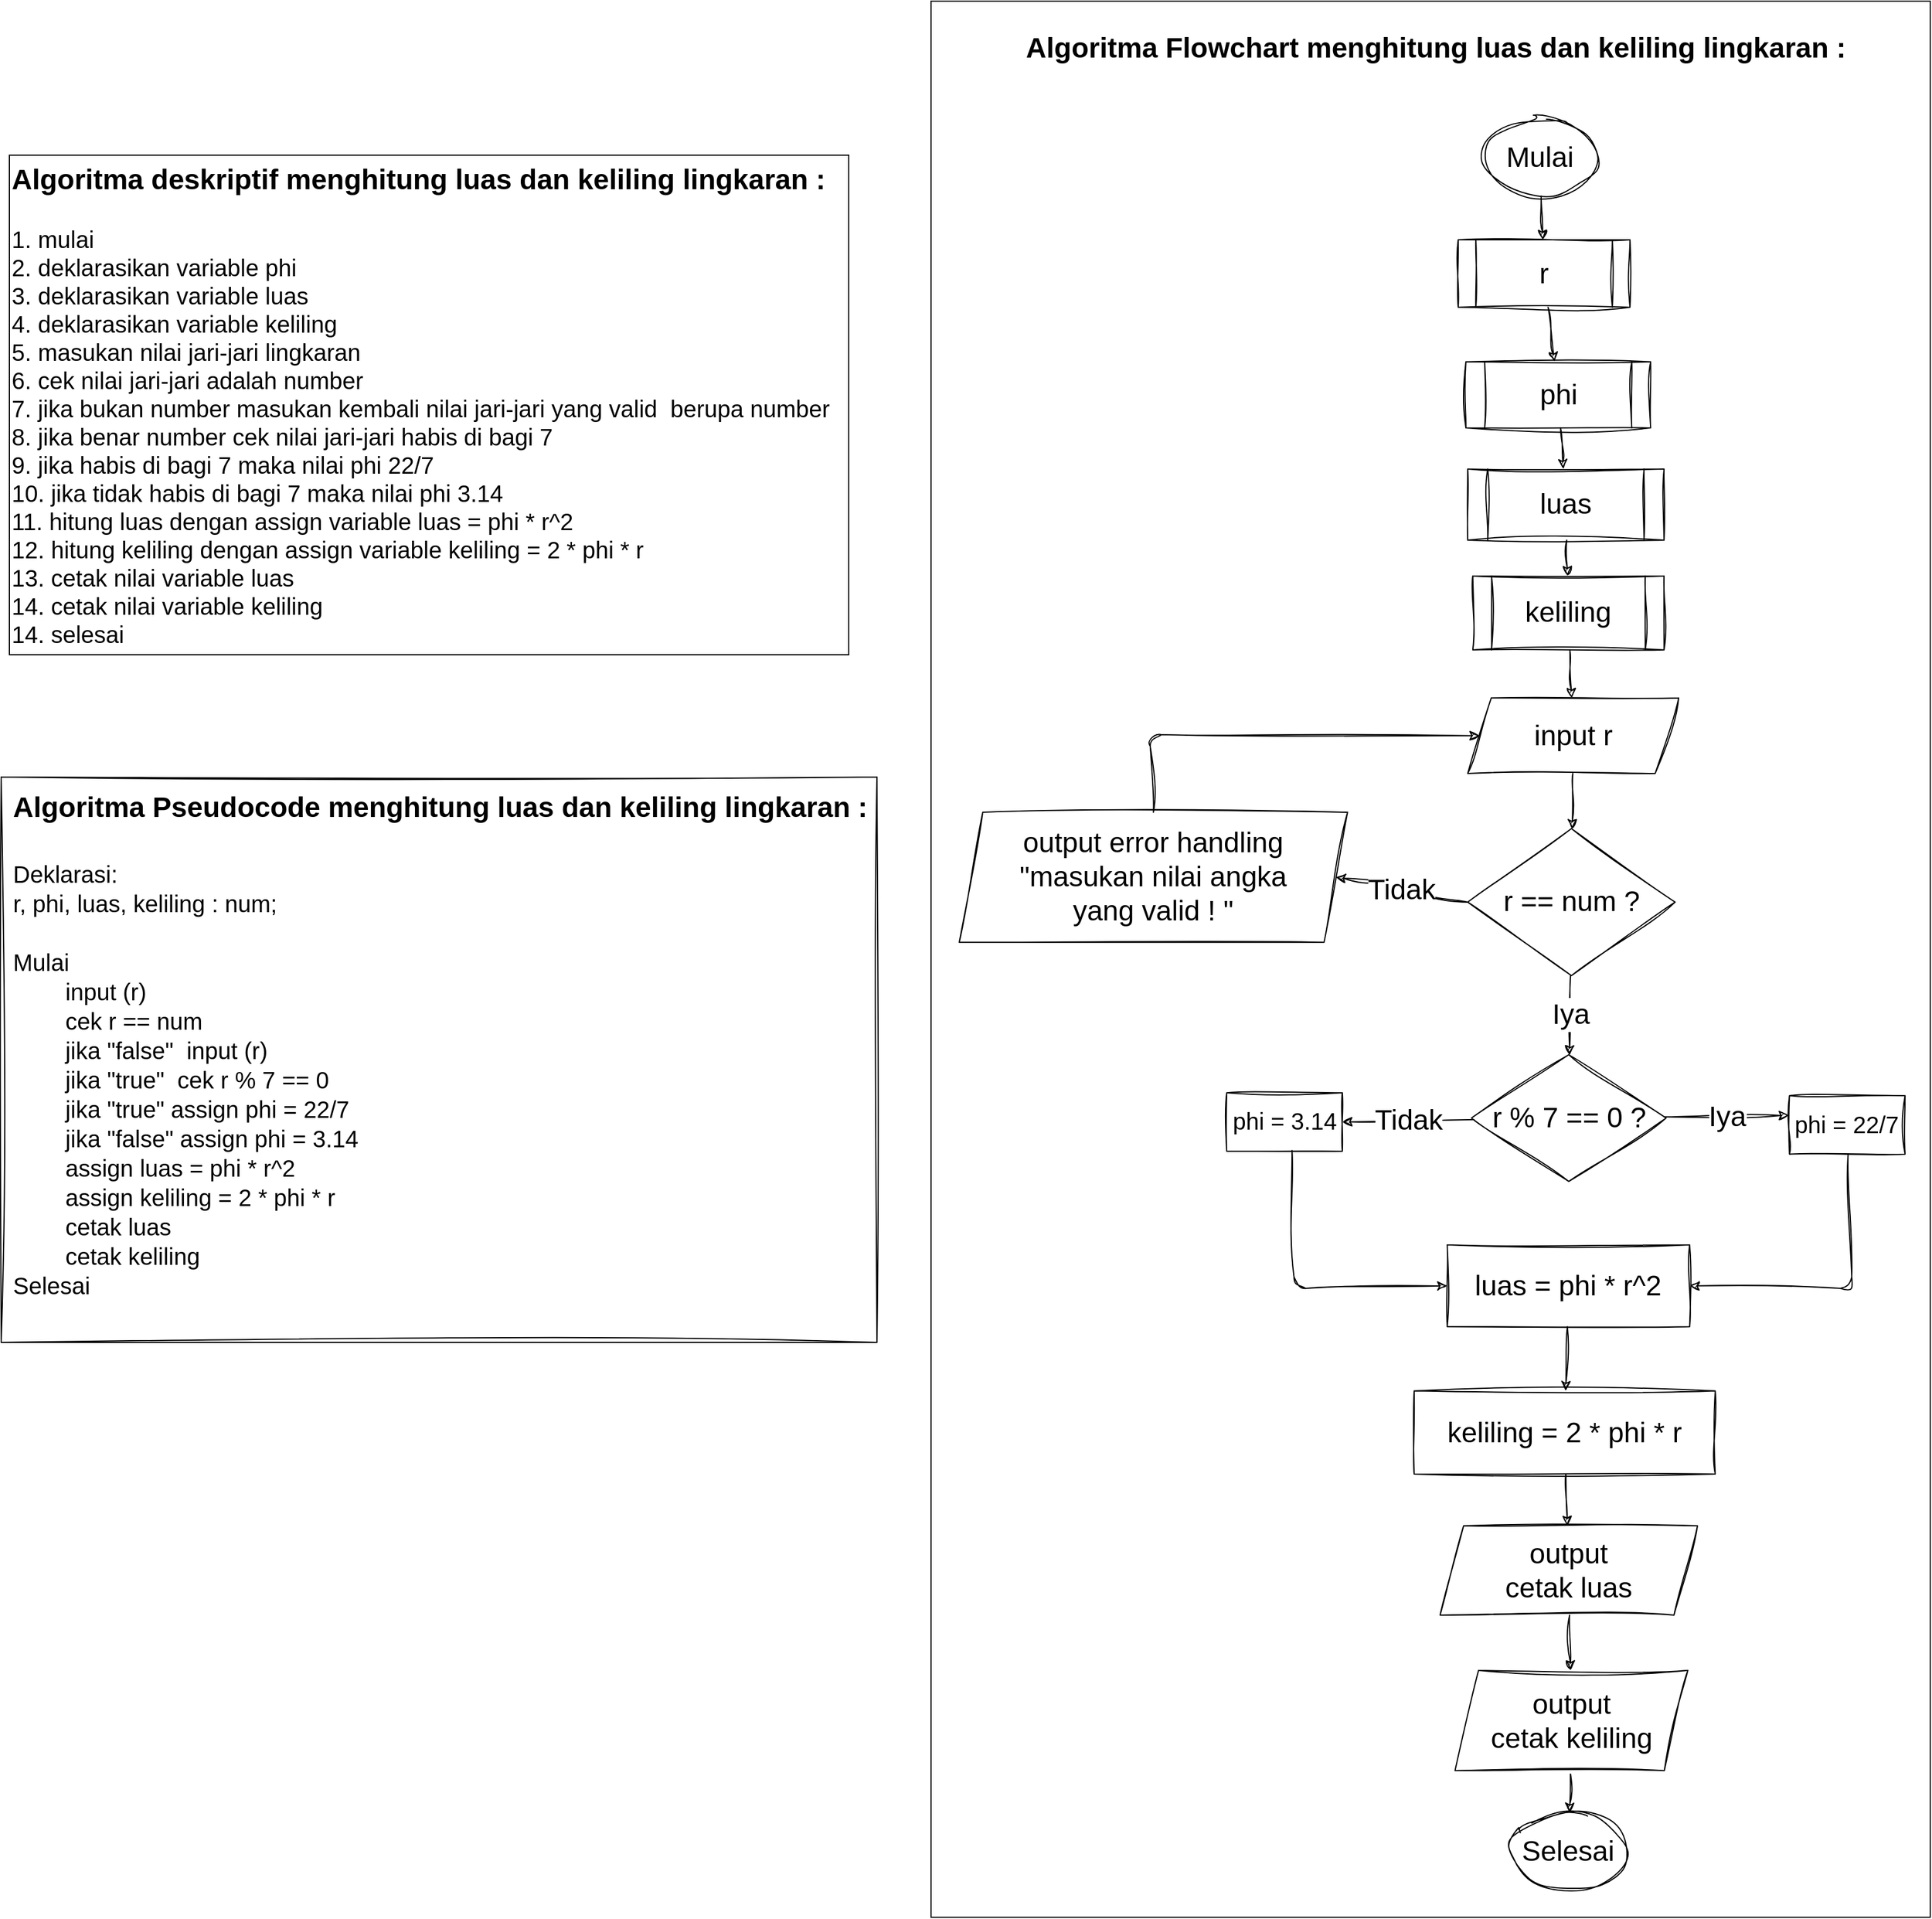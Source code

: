 <mxfile>
    <diagram id="fkDbz4UDBvTtahOPf0KS" name="page-1">
        <mxGraphModel dx="2516" dy="1104" grid="0" gridSize="10" guides="1" tooltips="1" connect="1" arrows="1" fold="1" page="1" pageScale="1" pageWidth="850" pageHeight="1100" math="0" shadow="0">
            <root>
                <mxCell id="0"/>
                <mxCell id="1" parent="0"/>
                <mxCell id="3" value="&lt;font style=&quot;font-size: 20px;&quot;&gt;&lt;font style=&quot;font-size: 20px;&quot;&gt;&lt;font style=&quot;font-size: 20px;&quot;&gt;&lt;font style=&quot;font-size: 24px;&quot;&gt;Algoritma deskriptif menghitung luas dan keliling lingkaran :&lt;/font&gt;&lt;br&gt;&lt;br style=&quot;&quot;&gt;&lt;span style=&quot;font-weight: normal;&quot;&gt;&lt;span style=&quot;&quot;&gt;1. mulai&lt;br&gt;&lt;/span&gt;2. deklarasikan variable phi&lt;br&gt;&lt;span style=&quot;border-color: var(--border-color);&quot;&gt;3. deklarasikan variable luas&lt;/span&gt;&lt;br style=&quot;border-color: var(--border-color);&quot;&gt;&lt;span style=&quot;border-color: var(--border-color);&quot;&gt;4. deklarasikan variable keliling&lt;/span&gt;&lt;br style=&quot;&quot;&gt;&lt;span style=&quot;&quot;&gt;5. masukan nilai jari-jari lingkaran&lt;br&gt;6. cek nilai jari-jari adalah number&lt;/span&gt;&lt;br&gt;&lt;span style=&quot;&quot;&gt;7. jika bukan number masukan kembali nilai jari-jari yang valid&amp;nbsp; berupa number&lt;/span&gt;&lt;br&gt;&lt;span style=&quot;&quot;&gt;8. jika benar number cek nilai jari-jari habis di bagi 7&lt;/span&gt;&lt;br&gt;&lt;span style=&quot;&quot;&gt;9. jika habis di bagi 7 maka nilai phi 22/7&lt;/span&gt;&lt;br&gt;&lt;span style=&quot;&quot;&gt;10. jika tidak habis di bagi 7 maka nilai phi 3.14&lt;/span&gt;&lt;/span&gt;&lt;/font&gt;&lt;/font&gt;&lt;span style=&quot;font-weight: normal;&quot;&gt;&lt;br&gt;&lt;span style=&quot;&quot;&gt;11. hitung luas dengan assign variable luas =&amp;nbsp;&lt;/span&gt;&lt;span style=&quot;&quot;&gt;phi * r^2&lt;br&gt;12. hitung keliling dengan assign variable keliling &lt;/span&gt;&lt;span style=&quot;&quot;&gt;= 2 * phi * r&lt;br&gt;13. cetak nilai variable luas&lt;br&gt;14. cetak nilai variable keliling&lt;/span&gt;&lt;br&gt;&lt;span style=&quot;&quot;&gt;14. selesai&lt;/span&gt;&lt;/span&gt;&lt;br&gt;&lt;/font&gt;" style="text;html=1;align=left;verticalAlign=middle;resizable=0;points=[];autosize=1;strokeColor=default;fillColor=none;fontSize=16;fontStyle=1" parent="1" vertex="1">
                    <mxGeometry x="-784" y="276" width="714" height="425" as="geometry"/>
                </mxCell>
                <mxCell id="2HTJQ31TlJX6B8NfkLum-3" value="&lt;div style=&quot;border-color: var(--border-color); text-align: start; font-size: 24px;&quot;&gt;&lt;span style=&quot;border-color: var(--border-color); font-family: Helvetica; background-color: initial;&quot;&gt;&lt;font style=&quot;border-color: var(--border-color);&quot;&gt;&lt;b style=&quot;border-color: var(--border-color);&quot;&gt;Algoritma Pseudocode menghitung luas dan keliling lingkaran :&lt;/b&gt;&lt;/font&gt;&lt;/span&gt;&lt;/div&gt;&lt;div style=&quot;border-color: var(--border-color); text-align: start; font-size: 24px;&quot;&gt;&lt;span style=&quot;border-color: var(--border-color); font-family: Helvetica; background-color: initial;&quot;&gt;&lt;font style=&quot;border-color: var(--border-color); font-size: 20px;&quot;&gt;&lt;br style=&quot;border-color: var(--border-color);&quot;&gt;&lt;/font&gt;&lt;/span&gt;&lt;/div&gt;&lt;div style=&quot;border-color: var(--border-color); text-align: start;&quot;&gt;&lt;span style=&quot;border-color: var(--border-color); font-family: Helvetica; background-color: initial;&quot;&gt;Deklarasi:&lt;/span&gt;&lt;/div&gt;&lt;div style=&quot;border-color: var(--border-color); text-align: start;&quot;&gt;&lt;span style=&quot;border-color: var(--border-color); font-family: Helvetica; background-color: initial;&quot;&gt;&lt;span style=&quot;border-color: var(--border-color);&quot;&gt;&#9;&lt;/span&gt;r, phi, luas, keliling : num;&lt;/span&gt;&lt;/div&gt;&lt;div style=&quot;border-color: var(--border-color); text-align: start;&quot;&gt;&lt;span style=&quot;border-color: var(--border-color); font-family: Helvetica; background-color: initial;&quot;&gt;&lt;br style=&quot;border-color: var(--border-color);&quot;&gt;&lt;/span&gt;&lt;/div&gt;&lt;div style=&quot;border-color: var(--border-color); text-align: start;&quot;&gt;&lt;span style=&quot;border-color: var(--border-color); font-family: Helvetica; background-color: initial;&quot;&gt;Mulai&lt;/span&gt;&lt;/div&gt;&lt;div style=&quot;border-color: var(--border-color); text-align: start;&quot;&gt;&lt;span style=&quot;border-color: var(--border-color); font-family: Helvetica; background-color: initial;&quot;&gt;&lt;span style=&quot;border-color: var(--border-color);&quot;&gt;&#9;&lt;/span&gt;&lt;span style=&quot;white-space: pre;&quot;&gt;&#9;&lt;/span&gt;input (r)&lt;br style=&quot;border-color: var(--border-color);&quot;&gt;&lt;/span&gt;&lt;/div&gt;&lt;div style=&quot;border-color: var(--border-color); text-align: start;&quot;&gt;&lt;span style=&quot;border-color: var(--border-color); font-family: Helvetica; background-color: initial;&quot;&gt;&lt;span style=&quot;border-color: var(--border-color);&quot;&gt;&#9;&lt;/span&gt;&lt;span style=&quot;white-space: pre;&quot;&gt;&#9;&lt;/span&gt;cek r == num&lt;br style=&quot;border-color: var(--border-color);&quot;&gt;&lt;/span&gt;&lt;/div&gt;&lt;div style=&quot;border-color: var(--border-color); text-align: start;&quot;&gt;&lt;span style=&quot;border-color: var(--border-color); font-family: Helvetica; background-color: initial;&quot;&gt;&lt;span style=&quot;border-color: var(--border-color);&quot;&gt;&#9;&lt;/span&gt;&lt;span style=&quot;white-space: pre;&quot;&gt;&#9;&lt;/span&gt;jika &quot;false&quot;&amp;nbsp; input (r)&lt;br style=&quot;border-color: var(--border-color);&quot;&gt;&lt;/span&gt;&lt;/div&gt;&lt;div style=&quot;border-color: var(--border-color); text-align: start;&quot;&gt;&lt;span style=&quot;border-color: var(--border-color); font-family: Helvetica; background-color: initial;&quot;&gt;&lt;span style=&quot;border-color: var(--border-color);&quot;&gt;&#9;&lt;/span&gt;&lt;span style=&quot;white-space: pre;&quot;&gt;&#9;&lt;/span&gt;jika &quot;true&quot;&amp;nbsp; cek r % 7 == 0&lt;br style=&quot;border-color: var(--border-color);&quot;&gt;&lt;/span&gt;&lt;/div&gt;&lt;div style=&quot;border-color: var(--border-color); text-align: start;&quot;&gt;&lt;span style=&quot;border-color: var(--border-color); font-family: Helvetica; background-color: initial;&quot;&gt;&lt;span style=&quot;border-color: var(--border-color);&quot;&gt;&#9;&lt;/span&gt;&lt;span style=&quot;white-space: pre;&quot;&gt;&#9;&lt;/span&gt;jika &quot;true&quot; assign phi = 22/7&lt;br style=&quot;border-color: var(--border-color);&quot;&gt;&lt;/span&gt;&lt;/div&gt;&lt;div style=&quot;border-color: var(--border-color); text-align: start;&quot;&gt;&lt;span style=&quot;border-color: var(--border-color); font-family: Helvetica; background-color: initial;&quot;&gt;&lt;span style=&quot;border-color: var(--border-color);&quot;&gt;&#9;&lt;/span&gt;&lt;span style=&quot;white-space: pre;&quot;&gt;&#9;&lt;/span&gt;jika &quot;false&quot; assign phi = 3.14&lt;br style=&quot;border-color: var(--border-color);&quot;&gt;&lt;/span&gt;&lt;/div&gt;&lt;div style=&quot;border-color: var(--border-color); text-align: start;&quot;&gt;&lt;span style=&quot;border-color: var(--border-color); font-family: Helvetica; background-color: initial;&quot;&gt;&lt;span style=&quot;border-color: var(--border-color);&quot;&gt;&#9;&lt;/span&gt;&lt;span style=&quot;white-space: pre;&quot;&gt;&#9;&lt;/span&gt;assign luas = phi * r^2&lt;br style=&quot;border-color: var(--border-color);&quot;&gt;&lt;/span&gt;&lt;/div&gt;&lt;div style=&quot;border-color: var(--border-color); text-align: start;&quot;&gt;&lt;span style=&quot;border-color: var(--border-color); font-family: Helvetica; background-color: initial;&quot;&gt;&lt;span style=&quot;border-color: var(--border-color);&quot;&gt;&#9;&lt;/span&gt;&lt;span style=&quot;white-space: pre;&quot;&gt;&#9;&lt;/span&gt;assign keliling = 2 * phi * r&lt;br style=&quot;border-color: var(--border-color);&quot;&gt;&lt;/span&gt;&lt;/div&gt;&lt;div style=&quot;border-color: var(--border-color); text-align: start;&quot;&gt;&lt;span style=&quot;border-color: var(--border-color); font-family: Helvetica; background-color: initial;&quot;&gt;&lt;span style=&quot;border-color: var(--border-color);&quot;&gt;&#9;&lt;/span&gt;&lt;span style=&quot;white-space: pre;&quot;&gt;&#9;&lt;/span&gt;cetak luas&lt;br style=&quot;border-color: var(--border-color);&quot;&gt;&lt;/span&gt;&lt;/div&gt;&lt;div style=&quot;border-color: var(--border-color); text-align: start;&quot;&gt;&lt;span style=&quot;border-color: var(--border-color); font-family: Helvetica; background-color: initial;&quot;&gt;&lt;span style=&quot;border-color: var(--border-color);&quot;&gt;&#9;&lt;/span&gt;&lt;span style=&quot;white-space: pre;&quot;&gt;&#9;&lt;/span&gt;cetak keliling&lt;br style=&quot;border-color: var(--border-color);&quot;&gt;&lt;/span&gt;&lt;/div&gt;&lt;div style=&quot;border-color: var(--border-color); text-align: start;&quot;&gt;&lt;span style=&quot;border-color: var(--border-color); font-family: Helvetica; background-color: initial;&quot;&gt;Selesai&lt;/span&gt;&lt;/div&gt;&lt;div&gt;&lt;span style=&quot;border-color: var(--border-color); font-family: Helvetica; background-color: initial;&quot;&gt;&lt;br&gt;&lt;/span&gt;&lt;/div&gt;" style="text;html=1;align=center;verticalAlign=middle;resizable=0;points=[];autosize=1;strokeColor=default;fillColor=none;fontSize=20;fontFamily=Architects Daughter;sketch=1;hachureGap=4;jiggle=2;curveFitting=1;fontSource=https%3A%2F%2Ffonts.googleapis.com%2Fcss%3Ffamily%3DArchitects%2BDaughter;" parent="1" vertex="1">
                    <mxGeometry x="-791" y="805" width="745" height="481" as="geometry"/>
                </mxCell>
                <mxCell id="7" value="" style="group;strokeColor=default;" vertex="1" connectable="0" parent="1">
                    <mxGeometry y="145" width="850" height="1630" as="geometry"/>
                </mxCell>
                <mxCell id="2" value="&lt;div style=&quot;text-align: left;&quot;&gt;&lt;font face=&quot;Söhne, ui-sans-serif, system-ui, -apple-system, Segoe UI, Roboto, Ubuntu, Cantarell, Noto Sans, sans-serif, Helvetica Neue, Arial, Apple Color Emoji, Segoe UI Emoji, Segoe UI Symbol, Noto Color Emoji&quot; color=&quot;#d1d5db&quot;&gt;&lt;span style=&quot;font-size: 16px;&quot;&gt;&lt;br&gt;&lt;/span&gt;&lt;/font&gt;&lt;/div&gt;" style="text;html=1;align=center;verticalAlign=middle;resizable=0;points=[];autosize=1;" parent="7" vertex="1">
                    <mxGeometry x="165.574" y="20.727" width="20" height="30" as="geometry"/>
                </mxCell>
                <mxCell id="fiGlXiQjLdD5dvVvYB1j-3" value="&lt;span style=&quot;color: rgba(0, 0, 0, 0); font-family: monospace; font-size: 0px; text-align: start;&quot;&gt;%3CmxGraphModel%3E%3Croot%3E%3CmxCell%20id%3D%220%22%2F%3E%3CmxCell%20id%3D%221%22%20parent%3D%220%22%2F%3E%3CmxCell%20id%3D%222%22%20value%3D%22%26lt%3Bb%26gt%3B%26lt%3Bfont%20style%3D%26quot%3Bfont-size%3A%2024px%3B%26quot%3B%26gt%3BAlgoritma%20Flowchart%20menghitung%20luas%20dan%20keliling%20lingkaran%20%3A%26lt%3B%2Ffont%26gt%3B%26lt%3B%2Fb%26gt%3B%22%20style%3D%22text%3Bhtml%3D1%3Balign%3Dcenter%3BverticalAlign%3Dmiddle%3Bresizable%3D0%3Bpoints%3D%5B%5D%3Bautosize%3D1%3BstrokeColor%3Dnone%3BfillColor%3Dnone%3BfontSize%3D20%3BfontFamily%3DHelvetica%3Bsketch%3D1%3BhachureGap%3D4%3Bjiggle%3D2%3BcurveFitting%3D1%3BfontSource%3Dhttps%253A%252F%252Ffonts.googleapis.com%252Fcss%253Ffamily%253DArchitects%252BDaughter%3B%22%20vertex%3D%221%22%20parent%3D%221%22%3E%3CmxGeometry%20x%3D%2270%22%20y%3D%2225%22%20width%3D%22715%22%20height%3D%2241%22%20as%3D%22geometry%22%2F%3E%3C%2FmxCell%3E%3CmxCell%20id%3D%223%22%20value%3D%22%22%20style%3D%22edgeStyle%3Dnone%3Bsketch%3D1%3BhachureGap%3D4%3Bjiggle%3D2%3BcurveFitting%3D1%3Bhtml%3D1%3BfontFamily%3DHelvetica%3BfontSize%3D24%3B%22%20edge%3D%221%22%20source%3D%224%22%20target%3D%226%22%20parent%3D%221%22%3E%3CmxGeometry%20relative%3D%221%22%20as%3D%22geometry%22%2F%3E%3C%2FmxCell%3E%3CmxCell%20id%3D%224%22%20value%3D%22Mulai%22%20style%3D%22ellipse%3BwhiteSpace%3Dwrap%3Bhtml%3D1%3Bsketch%3D1%3BhachureGap%3D4%3Bjiggle%3D2%3BcurveFitting%3D1%3BfontFamily%3DHelvetica%3BfontSize%3D24%3B%22%20vertex%3D%221%22%20parent%3D%221%22%3E%3CmxGeometry%20x%3D%22320%22%20y%3D%22145%22%20width%3D%22120%22%20height%3D%2280%22%20as%3D%22geometry%22%2F%3E%3C%2FmxCell%3E%3CmxCell%20id%3D%225%22%20value%3D%22%22%20style%3D%22edgeStyle%3Dnone%3Bsketch%3D1%3BhachureGap%3D4%3Bjiggle%3D2%3BcurveFitting%3D1%3Bhtml%3D1%3BfontFamily%3DHelvetica%3BfontSize%3D24%3B%22%20edge%3D%221%22%20source%3D%226%22%20target%3D%228%22%20parent%3D%221%22%3E%3CmxGeometry%20relative%3D%221%22%20as%3D%22geometry%22%2F%3E%3C%2FmxCell%3E%3CmxCell%20id%3D%226%22%20value%3D%22r%22%20style%3D%22shape%3Dprocess%3BwhiteSpace%3Dwrap%3Bhtml%3D1%3BbackgroundOutline%3D1%3Bsketch%3D1%3BhachureGap%3D4%3Bjiggle%3D2%3BcurveFitting%3D1%3BfontFamily%3DHelvetica%3BfontSize%3D24%3B%22%20vertex%3D%221%22%20parent%3D%221%22%3E%3CmxGeometry%20x%3D%22320%22%20y%3D%22273%22%20width%3D%22120%22%20height%3D%2260%22%20as%3D%22geometry%22%2F%3E%3C%2FmxCell%3E%3CmxCell%20id%3D%227%22%20value%3D%22%22%20style%3D%22edgeStyle%3Dnone%3Bsketch%3D1%3BhachureGap%3D4%3Bjiggle%3D2%3BcurveFitting%3D1%3Bhtml%3D1%3BfontFamily%3DHelvetica%3BfontSize%3D24%3B%22%20edge%3D%221%22%20source%3D%228%22%20target%3D%2210%22%20parent%3D%221%22%3E%3CmxGeometry%20relative%3D%221%22%20as%3D%22geometry%22%2F%3E%3C%2FmxCell%3E%3CmxCell%20id%3D%228%22%20value%3D%22phi%22%20style%3D%22shape%3Dprocess%3BwhiteSpace%3Dwrap%3Bhtml%3D1%3BbackgroundOutline%3D1%3Bsketch%3D1%3BhachureGap%3D4%3Bjiggle%3D2%3BcurveFitting%3D1%3BfontFamily%3DHelvetica%3BfontSize%3D24%3B%22%20vertex%3D%221%22%20parent%3D%221%22%3E%3CmxGeometry%20x%3D%22320%22%20y%3D%22395%22%20width%3D%22120%22%20height%3D%2260%22%20as%3D%22geometry%22%2F%3E%3C%2FmxCell%3E%3CmxCell%20id%3D%229%22%20value%3D%22%22%20style%3D%22edgeStyle%3Dnone%3Bsketch%3D1%3BhachureGap%3D4%3Bjiggle%3D2%3BcurveFitting%3D1%3Bhtml%3D1%3BfontFamily%3DHelvetica%3BfontSize%3D24%3B%22%20edge%3D%221%22%20source%3D%2210%22%20target%3D%2212%22%20parent%3D%221%22%3E%3CmxGeometry%20relative%3D%221%22%20as%3D%22geometry%22%2F%3E%3C%2FmxCell%3E%3CmxCell%20id%3D%2210%22%20value%3D%22luas%22%20style%3D%22shape%3Dprocess%3BwhiteSpace%3Dwrap%3Bhtml%3D1%3BbackgroundOutline%3D1%3Bsketch%3D1%3BhachureGap%3D4%3Bjiggle%3D2%3BcurveFitting%3D1%3BfontFamily%3DHelvetica%3BfontSize%3D24%3B%22%20vertex%3D%221%22%20parent%3D%221%22%3E%3CmxGeometry%20x%3D%22323%22%20y%3D%22508%22%20width%3D%22120%22%20height%3D%2260%22%20as%3D%22geometry%22%2F%3E%3C%2FmxCell%3E%3CmxCell%20id%3D%2211%22%20value%3D%22%22%20style%3D%22edgeStyle%3Dnone%3Bsketch%3D1%3BhachureGap%3D4%3Bjiggle%3D2%3BcurveFitting%3D1%3Bhtml%3D1%3BfontFamily%3DHelvetica%3BfontSize%3D24%3B%22%20edge%3D%221%22%20source%3D%2212%22%20target%3D%2214%22%20parent%3D%221%22%3E%3CmxGeometry%20relative%3D%221%22%20as%3D%22geometry%22%2F%3E%3C%2FmxCell%3E%3CmxCell%20id%3D%2212%22%20value%3D%22keliling%22%20style%3D%22shape%3Dprocess%3BwhiteSpace%3Dwrap%3Bhtml%3D1%3BbackgroundOutline%3D1%3Bsketch%3D1%3BhachureGap%3D4%3Bjiggle%3D2%3BcurveFitting%3D1%3BfontFamily%3DHelvetica%3BfontSize%3D24%3B%22%20vertex%3D%221%22%20parent%3D%221%22%3E%3CmxGeometry%20x%3D%22323%22%20y%3D%22621%22%20width%3D%22120%22%20height%3D%2260%22%20as%3D%22geometry%22%2F%3E%3C%2FmxCell%3E%3CmxCell%20id%3D%2213%22%20value%3D%22%22%20style%3D%22edgeStyle%3Dnone%3Bsketch%3D1%3BhachureGap%3D4%3Bjiggle%3D2%3BcurveFitting%3D1%3Bhtml%3D1%3BfontFamily%3DHelvetica%3BfontSize%3D24%3B%22%20edge%3D%221%22%20source%3D%2214%22%20target%3D%2217%22%20parent%3D%221%22%3E%3CmxGeometry%20relative%3D%221%22%20as%3D%22geometry%22%2F%3E%3C%2FmxCell%3E%3CmxCell%20id%3D%2214%22%20value%3D%22input%20r%22%20style%3D%22shape%3Dparallelogram%3Bperimeter%3DparallelogramPerimeter%3BwhiteSpace%3Dwrap%3Bhtml%3D1%3BfixedSize%3D1%3Bsketch%3D1%3BhachureGap%3D4%3Bjiggle%3D2%3BcurveFitting%3D1%3BfontFamily%3DHelvetica%3BfontSize%3D24%3B%22%20vertex%3D%221%22%20parent%3D%221%22%3E%3CmxGeometry%20x%3D%22305%22%20y%3D%22740%22%20width%3D%22156%22%20height%3D%2275%22%20as%3D%22geometry%22%2F%3E%3C%2FmxCell%3E%3CmxCell%20id%3D%2215%22%20value%3D%22Tidak%22%20style%3D%22edgeStyle%3Dnone%3Bsketch%3D1%3BhachureGap%3D4%3Bjiggle%3D2%3BcurveFitting%3D1%3Bhtml%3D1%3BexitX%3D0%3BexitY%3D0.5%3BexitDx%3D0%3BexitDy%3D0%3BentryX%3D1%3BentryY%3D0.5%3BentryDx%3D0%3BentryDy%3D0%3BfontFamily%3DHelvetica%3BfontSize%3D24%3B%22%20edge%3D%221%22%20source%3D%2217%22%20target%3D%2236%22%20parent%3D%221%22%3E%3CmxGeometry%20relative%3D%221%22%20as%3D%22geometry%22%3E%3CArray%20as%3D%22points%22%3E%3CmxPoint%20x%3D%22241%22%20y%3D%22939%22%2F%3E%3CmxPoint%20x%3D%22228%22%20y%3D%22931%22%2F%3E%3C%2FArray%3E%3C%2FmxGeometry%3E%3C%2FmxCell%3E%3CmxCell%20id%3D%2216%22%20value%3D%22Iya%22%20style%3D%22edgeStyle%3Dnone%3Bsketch%3D1%3BhachureGap%3D4%3Bjiggle%3D2%3BcurveFitting%3D1%3Bhtml%3D1%3BfontFamily%3DHelvetica%3BfontSize%3D24%3B%22%20edge%3D%221%22%20source%3D%2217%22%20target%3D%2220%22%20parent%3D%221%22%3E%3CmxGeometry%20relative%3D%221%22%20as%3D%22geometry%22%2F%3E%3C%2FmxCell%3E%3CmxCell%20id%3D%2217%22%20value%3D%22r%20%3D%3D%20num%20%3F%22%20style%3D%22rhombus%3BwhiteSpace%3Dwrap%3Bhtml%3D1%3Bsketch%3D1%3BhachureGap%3D4%3Bjiggle%3D2%3BcurveFitting%3D1%3BfontFamily%3DHelvetica%3BfontSize%3D24%3B%22%20vertex%3D%221%22%20parent%3D%221%22%3E%3CmxGeometry%20x%3D%22305%22%20y%3D%22874%22%20width%3D%22158.5%22%20height%3D%22130%22%20as%3D%22geometry%22%2F%3E%3C%2FmxCell%3E%3CmxCell%20id%3D%2218%22%20value%3D%22Iya%22%20style%3D%22edgeStyle%3Dnone%3Bsketch%3D1%3BhachureGap%3D4%3Bjiggle%3D2%3BcurveFitting%3D1%3Bhtml%3D1%3BfontFamily%3DHelvetica%3BfontSize%3D24%3B%22%20edge%3D%221%22%20source%3D%2220%22%20target%3D%2224%22%20parent%3D%221%22%3E%3CmxGeometry%20relative%3D%221%22%20as%3D%22geometry%22%2F%3E%3C%2FmxCell%3E%3CmxCell%20id%3D%2219%22%20value%3D%22Tidak%22%20style%3D%22edgeStyle%3Dnone%3Bsketch%3D1%3BhachureGap%3D4%3Bjiggle%3D2%3BcurveFitting%3D1%3Bhtml%3D1%3BfontFamily%3DHelvetica%3BfontSize%3D24%3B%22%20edge%3D%221%22%20source%3D%2220%22%20target%3D%2222%22%20parent%3D%221%22%3E%3CmxGeometry%20relative%3D%221%22%20as%3D%22geometry%22%2F%3E%3C%2FmxCell%3E%3CmxCell%20id%3D%2220%22%20value%3D%22r%20%25%207%20%3D%3D%200%20%3F%22%20style%3D%22rhombus%3BwhiteSpace%3Dwrap%3Bhtml%3D1%3Bsketch%3D1%3BhachureGap%3D4%3Bjiggle%3D2%3BcurveFitting%3D1%3BfontFamily%3DHelvetica%3BfontSize%3D24%3B%22%20vertex%3D%221%22%20parent%3D%221%22%3E%3CmxGeometry%20x%3D%22282%22%20y%3D%221106%22%20width%3D%22202%22%20height%3D%22130%22%20as%3D%22geometry%22%2F%3E%3C%2FmxCell%3E%3CmxCell%20id%3D%2221%22%20style%3D%22edgeStyle%3Dnone%3Bsketch%3D1%3BhachureGap%3D4%3Bjiggle%3D2%3BcurveFitting%3D1%3Bhtml%3D1%3BexitX%3D0.5%3BexitY%3D1%3BexitDx%3D0%3BexitDy%3D0%3BentryX%3D0%3BentryY%3D0.5%3BentryDx%3D0%3BentryDy%3D0%3BfontFamily%3DHelvetica%3BfontSize%3D24%3B%22%20edge%3D%221%22%20source%3D%2222%22%20target%3D%2226%22%20parent%3D%221%22%3E%3CmxGeometry%20relative%3D%221%22%20as%3D%22geometry%22%3E%3CArray%20as%3D%22points%22%3E%3CmxPoint%20x%3D%2298%22%20y%3D%221346%22%2F%3E%3C%2FArray%3E%3C%2FmxGeometry%3E%3C%2FmxCell%3E%3CmxCell%20id%3D%2222%22%20value%3D%22output%26lt%3Bbr%26gt%3Bphi%20%3D%203.14%22%20style%3D%22shape%3Dparallelogram%3Bperimeter%3DparallelogramPerimeter%3BwhiteSpace%3Dwrap%3Bhtml%3D1%3BfixedSize%3D1%3Bsketch%3D1%3BhachureGap%3D4%3Bjiggle%3D2%3BcurveFitting%3D1%3BfontFamily%3DHelvetica%3BfontSize%3D24%3B%22%20vertex%3D%221%22%20parent%3D%221%22%3E%3CmxGeometry%20x%3D%2211%22%20y%3D%221121.5%22%20width%3D%22174%22%20height%3D%2299%22%20as%3D%22geometry%22%2F%3E%3C%2FmxCell%3E%3CmxCell%20id%3D%2223%22%20style%3D%22edgeStyle%3Dnone%3Bsketch%3D1%3BhachureGap%3D4%3Bjiggle%3D2%3BcurveFitting%3D1%3Bhtml%3D1%3BentryX%3D1%3BentryY%3D0.5%3BentryDx%3D0%3BentryDy%3D0%3BfontFamily%3DHelvetica%3BfontSize%3D24%3B%22%20edge%3D%221%22%20source%3D%2224%22%20target%3D%2226%22%20parent%3D%221%22%3E%3CmxGeometry%20relative%3D%221%22%20as%3D%22geometry%22%3E%3CArray%20as%3D%22points%22%3E%3CmxPoint%20x%3D%22677%22%20y%3D%221346%22%2F%3E%3C%2FArray%3E%3C%2FmxGeometry%3E%3C%2FmxCell%3E%3CmxCell%20id%3D%2224%22%20value%3D%22output%26lt%3Bbr%26gt%3Bphi%20%3D%2022%2F7%22%20style%3D%22shape%3Dparallelogram%3Bperimeter%3DparallelogramPerimeter%3BwhiteSpace%3Dwrap%3Bhtml%3D1%3BfixedSize%3D1%3Bsketch%3D1%3BhachureGap%3D4%3Bjiggle%3D2%3BcurveFitting%3D1%3BfontFamily%3DHelvetica%3BfontSize%3D24%3B%22%20vertex%3D%221%22%20parent%3D%221%22%3E%3CmxGeometry%20x%3D%22586%22%20y%3D%221119%22%20width%3D%22174%22%20height%3D%2299%22%20as%3D%22geometry%22%2F%3E%3C%2FmxCell%3E%3CmxCell%20id%3D%2225%22%20value%3D%22%22%20style%3D%22edgeStyle%3Dnone%3Bsketch%3D1%3BhachureGap%3D4%3Bjiggle%3D2%3BcurveFitting%3D1%3Bhtml%3D1%3BfontFamily%3DHelvetica%3BfontSize%3D24%3B%22%20edge%3D%221%22%20source%3D%2226%22%20target%3D%2228%22%20parent%3D%221%22%3E%3CmxGeometry%20relative%3D%221%22%20as%3D%22geometry%22%2F%3E%3C%2FmxCell%3E%3CmxCell%20id%3D%2226%22%20value%3D%22luas%20%3D%20phi%20*%20r%5E2%22%20style%3D%22rounded%3D0%3BwhiteSpace%3Dwrap%3Bhtml%3D1%3Bsketch%3D1%3BhachureGap%3D4%3Bjiggle%3D2%3BcurveFitting%3D1%3BfontFamily%3DHelvetica%3BfontSize%3D24%3B%22%20vertex%3D%221%22%20parent%3D%221%22%3E%3CmxGeometry%20x%3D%22279.75%22%20y%3D%221316%22%20width%3D%22209%22%20height%3D%2259%22%20as%3D%22geometry%22%2F%3E%3C%2FmxCell%3E%3CmxCell%20id%3D%2227%22%20value%3D%22%22%20style%3D%22edgeStyle%3Dnone%3Bsketch%3D1%3BhachureGap%3D4%3Bjiggle%3D2%3BcurveFitting%3D1%3Bhtml%3D1%3BfontFamily%3DHelvetica%3BfontSize%3D24%3B%22%20edge%3D%221%22%20source%3D%2228%22%20target%3D%2232%22%20parent%3D%221%22%3E%3CmxGeometry%20relative%3D%221%22%20as%3D%22geometry%22%2F%3E%3C%2FmxCell%3E%3CmxCell%20id%3D%2228%22%20value%3D%22keliling%20%3D%202%20*%20phi%20*%20r%22%20style%3D%22rounded%3D0%3BwhiteSpace%3Dwrap%3Bhtml%3D1%3Bsketch%3D1%3BhachureGap%3D4%3Bjiggle%3D2%3BcurveFitting%3D1%3BfontFamily%3DHelvetica%3BfontSize%3D24%3B%22%20vertex%3D%221%22%20parent%3D%221%22%3E%3CmxGeometry%20x%3D%22279.75%22%20y%3D%221451%22%20width%3D%22209%22%20height%3D%2259%22%20as%3D%22geometry%22%2F%3E%3C%2FmxCell%3E%3CmxCell%20id%3D%2229%22%20value%3D%22Selesai%22%20style%3D%22ellipse%3BwhiteSpace%3Dwrap%3Bhtml%3D1%3Bsketch%3D1%3BhachureGap%3D4%3Bjiggle%3D2%3BcurveFitting%3D1%3BfontFamily%3DHelvetica%3BfontSize%3D24%3B%22%20vertex%3D%221%22%20parent%3D%221%22%3E%3CmxGeometry%20x%3D%22323%22%20y%3D%221911%22%20width%3D%22120%22%20height%3D%2280%22%20as%3D%22geometry%22%2F%3E%3C%2FmxCell%3E%3CmxCell%20id%3D%2230%22%20value%3D%22%26lt%3Bb%26gt%3BAlur%20program%201%20%3A%26lt%3B%2Fb%26gt%3B%22%20style%3D%22text%3Bhtml%3D1%3Balign%3Dcenter%3BverticalAlign%3Dmiddle%3Bresizable%3D0%3Bpoints%3D%5B%5D%3Bautosize%3D1%3BstrokeColor%3Dnone%3BfillColor%3Dnone%3BfontSize%3D24%3BfontFamily%3DHelvetica%3Bsketch%3D1%3BhachureGap%3D4%3Bjiggle%3D2%3BcurveFitting%3D1%3BfontSource%3Dhttps%253A%252F%252Ffonts.googleapis.com%252Fcss%253Ffamily%253DArchitects%252BDaughter%3B%22%20vertex%3D%221%22%20parent%3D%221%22%3E%3CmxGeometry%20x%3D%22275%22%20y%3D%2290%22%20width%3D%22205%22%20height%3D%2241%22%20as%3D%22geometry%22%2F%3E%3C%2FmxCell%3E%3CmxCell%20id%3D%2231%22%20value%3D%22%22%20style%3D%22edgeStyle%3Dnone%3Bsketch%3D1%3BhachureGap%3D4%3Bjiggle%3D2%3BcurveFitting%3D1%3Bhtml%3D1%3BfontFamily%3DHelvetica%3BfontSize%3D24%3B%22%20edge%3D%221%22%20source%3D%2232%22%20target%3D%2234%22%20parent%3D%221%22%3E%3CmxGeometry%20relative%3D%221%22%20as%3D%22geometry%22%2F%3E%3C%2FmxCell%3E%3CmxCell%20id%3D%2232%22%20value%3D%22output%26lt%3Bbr%26gt%3Bcetak%20luas%22%20style%3D%22shape%3Dparallelogram%3Bperimeter%3DparallelogramPerimeter%3BwhiteSpace%3Dwrap%3Bhtml%3D1%3BfixedSize%3D1%3Bsketch%3D1%3BhachureGap%3D4%3Bjiggle%3D2%3BcurveFitting%3D1%3BfontFamily%3DHelvetica%3BfontSize%3D24%3B%22%20vertex%3D%221%22%20parent%3D%221%22%3E%3CmxGeometry%20x%3D%22277.5%22%20y%3D%221587%22%20width%3D%22202.5%22%20height%3D%2282%22%20as%3D%22geometry%22%2F%3E%3C%2FmxCell%3E%3CmxCell%20id%3D%2233%22%20value%3D%22%22%20style%3D%22edgeStyle%3Dnone%3Bsketch%3D1%3BhachureGap%3D4%3Bjiggle%3D2%3BcurveFitting%3D1%3Bhtml%3D1%3BfontFamily%3DHelvetica%3BfontSize%3D24%3B%22%20edge%3D%221%22%20source%3D%2234%22%20target%3D%2229%22%20parent%3D%221%22%3E%3CmxGeometry%20relative%3D%221%22%20as%3D%22geometry%22%2F%3E%3C%2FmxCell%3E%3CmxCell%20id%3D%2234%22%20value%3D%22output%26lt%3Bbr%26gt%3Bcetak%20keliling%22%20style%3D%22shape%3Dparallelogram%3Bperimeter%3DparallelogramPerimeter%3BwhiteSpace%3Dwrap%3Bhtml%3D1%3BfixedSize%3D1%3Bsketch%3D1%3BhachureGap%3D4%3Bjiggle%3D2%3BcurveFitting%3D1%3BfontFamily%3DHelvetica%3BfontSize%3D24%3B%22%20vertex%3D%221%22%20parent%3D%221%22%3E%3CmxGeometry%20x%3D%22278.75%22%20y%3D%221735%22%20width%3D%22202.5%22%20height%3D%2282%22%20as%3D%22geometry%22%2F%3E%3C%2FmxCell%3E%3CmxCell%20id%3D%2235%22%20style%3D%22edgeStyle%3Dnone%3Bsketch%3D1%3BhachureGap%3D4%3Bjiggle%3D2%3BcurveFitting%3D1%3Bhtml%3D1%3BentryX%3D0%3BentryY%3D0.5%3BentryDx%3D0%3BentryDy%3D0%3BfontFamily%3DHelvetica%3BfontSize%3D24%3B%22%20edge%3D%221%22%20source%3D%2236%22%20target%3D%2214%22%20parent%3D%221%22%3E%3CmxGeometry%20relative%3D%221%22%20as%3D%22geometry%22%3E%3CArray%20as%3D%22points%22%3E%3CmxPoint%20x%3D%22-47%22%20y%3D%22778%22%2F%3E%3C%2FArray%3E%3C%2FmxGeometry%3E%3C%2FmxCell%3E%3CmxCell%20id%3D%2236%22%20value%3D%22output%20error%20handling%26lt%3Bbr%26gt%3B%26quot%3Bmasukan%20nilai%20angka%20yang%20valid%20!%20%26quot%3B%22%20style%3D%22shape%3Dparallelogram%3Bperimeter%3DparallelogramPerimeter%3BwhiteSpace%3Dwrap%3Bhtml%3D1%3BfixedSize%3D1%3Bsketch%3D1%3BhachureGap%3D4%3Bjiggle%3D2%3BcurveFitting%3D1%3BfontFamily%3DHelvetica%3BfontSize%3D24%3B%22%20vertex%3D%221%22%20parent%3D%221%22%3E%3CmxGeometry%20x%3D%22-248%22%20y%3D%22897%22%20width%3D%22403%22%20height%3D%2284%22%20as%3D%22geometry%22%2F%3E%3C%2FmxCell%3E%3C%2Froot%3E%3C%2FmxGraphModel%3E&lt;/span&gt;&lt;span style=&quot;color: rgba(0, 0, 0, 0); font-family: monospace; font-size: 0px; text-align: start;&quot;&gt;%3CmxGraphModel%3E%3Croot%3E%3CmxCell%20id%3D%220%22%2F%3E%3CmxCell%20id%3D%221%22%20parent%3D%220%22%2F%3E%3CmxCell%20id%3D%222%22%20value%3D%22%26lt%3Bb%26gt%3B%26lt%3Bfont%20style%3D%26quot%3Bfont-size%3A%2024px%3B%26quot%3B%26gt%3BAlgoritma%20Flowchart%20menghitung%20luas%20dan%20keliling%20lingkaran%20%3A%26lt%3B%2Ffont%26gt%3B%26lt%3B%2Fb%26gt%3B%22%20style%3D%22text%3Bhtml%3D1%3Balign%3Dcenter%3BverticalAlign%3Dmiddle%3Bresizable%3D0%3Bpoints%3D%5B%5D%3Bautosize%3D1%3BstrokeColor%3Dnone%3BfillColor%3Dnone%3BfontSize%3D20%3BfontFamily%3DHelvetica%3Bsketch%3D1%3BhachureGap%3D4%3Bjiggle%3D2%3BcurveFitting%3D1%3BfontSource%3Dhttps%253A%252F%252Ffonts.googleapis.com%252Fcss%253Ffamily%253DArchitects%252BDaughter%3B%22%20vertex%3D%221%22%20parent%3D%221%22%3E%3CmxGeometry%20x%3D%2270%22%20y%3D%2225%22%20width%3D%22715%22%20height%3D%2241%22%20as%3D%22geometry%22%2F%3E%3C%2FmxCell%3E%3CmxCell%20id%3D%223%22%20value%3D%22%22%20style%3D%22edgeStyle%3Dnone%3Bsketch%3D1%3BhachureGap%3D4%3Bjiggle%3D2%3BcurveFitting%3D1%3Bhtml%3D1%3BfontFamily%3DHelvetica%3BfontSize%3D24%3B%22%20edge%3D%221%22%20source%3D%224%22%20target%3D%226%22%20parent%3D%221%22%3E%3CmxGeometry%20relative%3D%221%22%20as%3D%22geometry%22%2F%3E%3C%2FmxCell%3E%3CmxCell%20id%3D%224%22%20value%3D%22Mulai%22%20style%3D%22ellipse%3BwhiteSpace%3Dwrap%3Bhtml%3D1%3Bsketch%3D1%3BhachureGap%3D4%3Bjiggle%3D2%3BcurveFitting%3D1%3BfontFamily%3DHelvetica%3BfontSize%3D24%3B%22%20vertex%3D%221%22%20parent%3D%221%22%3E%3CmxGeometry%20x%3D%22320%22%20y%3D%22145%22%20width%3D%22120%22%20height%3D%2280%22%20as%3D%22geometry%22%2F%3E%3C%2FmxCell%3E%3CmxCell%20id%3D%225%22%20value%3D%22%22%20style%3D%22edgeStyle%3Dnone%3Bsketch%3D1%3BhachureGap%3D4%3Bjiggle%3D2%3BcurveFitting%3D1%3Bhtml%3D1%3BfontFamily%3DHelvetica%3BfontSize%3D24%3B%22%20edge%3D%221%22%20source%3D%226%22%20target%3D%228%22%20parent%3D%221%22%3E%3CmxGeometry%20relative%3D%221%22%20as%3D%22geometry%22%2F%3E%3C%2FmxCell%3E%3CmxCell%20id%3D%226%22%20value%3D%22r%22%20style%3D%22shape%3Dprocess%3BwhiteSpace%3Dwrap%3Bhtml%3D1%3BbackgroundOutline%3D1%3Bsketch%3D1%3BhachureGap%3D4%3Bjiggle%3D2%3BcurveFitting%3D1%3BfontFamily%3DHelvetica%3BfontSize%3D24%3B%22%20vertex%3D%221%22%20parent%3D%221%22%3E%3CmxGeometry%20x%3D%22320%22%20y%3D%22273%22%20width%3D%22120%22%20height%3D%2260%22%20as%3D%22geometry%22%2F%3E%3C%2FmxCell%3E%3CmxCell%20id%3D%227%22%20value%3D%22%22%20style%3D%22edgeStyle%3Dnone%3Bsketch%3D1%3BhachureGap%3D4%3Bjiggle%3D2%3BcurveFitting%3D1%3Bhtml%3D1%3BfontFamily%3DHelvetica%3BfontSize%3D24%3B%22%20edge%3D%221%22%20source%3D%228%22%20target%3D%2210%22%20parent%3D%221%22%3E%3CmxGeometry%20relative%3D%221%22%20as%3D%22geometry%22%2F%3E%3C%2FmxCell%3E%3CmxCell%20id%3D%228%22%20value%3D%22phi%22%20style%3D%22shape%3Dprocess%3BwhiteSpace%3Dwrap%3Bhtml%3D1%3BbackgroundOutline%3D1%3Bsketch%3D1%3BhachureGap%3D4%3Bjiggle%3D2%3BcurveFitting%3D1%3BfontFamily%3DHelvetica%3BfontSize%3D24%3B%22%20vertex%3D%221%22%20parent%3D%221%22%3E%3CmxGeometry%20x%3D%22320%22%20y%3D%22395%22%20width%3D%22120%22%20height%3D%2260%22%20as%3D%22geometry%22%2F%3E%3C%2FmxCell%3E%3CmxCell%20id%3D%229%22%20value%3D%22%22%20style%3D%22edgeStyle%3Dnone%3Bsketch%3D1%3BhachureGap%3D4%3Bjiggle%3D2%3BcurveFitting%3D1%3Bhtml%3D1%3BfontFamily%3DHelvetica%3BfontSize%3D24%3B%22%20edge%3D%221%22%20source%3D%2210%22%20target%3D%2212%22%20parent%3D%221%22%3E%3CmxGeometry%20relative%3D%221%22%20as%3D%22geometry%22%2F%3E%3C%2FmxCell%3E%3CmxCell%20id%3D%2210%22%20value%3D%22luas%22%20style%3D%22shape%3Dprocess%3BwhiteSpace%3Dwrap%3Bhtml%3D1%3BbackgroundOutline%3D1%3Bsketch%3D1%3BhachureGap%3D4%3Bjiggle%3D2%3BcurveFitting%3D1%3BfontFamily%3DHelvetica%3BfontSize%3D24%3B%22%20vertex%3D%221%22%20parent%3D%221%22%3E%3CmxGeometry%20x%3D%22323%22%20y%3D%22508%22%20width%3D%22120%22%20height%3D%2260%22%20as%3D%22geometry%22%2F%3E%3C%2FmxCell%3E%3CmxCell%20id%3D%2211%22%20value%3D%22%22%20style%3D%22edgeStyle%3Dnone%3Bsketch%3D1%3BhachureGap%3D4%3Bjiggle%3D2%3BcurveFitting%3D1%3Bhtml%3D1%3BfontFamily%3DHelvetica%3BfontSize%3D24%3B%22%20edge%3D%221%22%20source%3D%2212%22%20target%3D%2214%22%20parent%3D%221%22%3E%3CmxGeometry%20relative%3D%221%22%20as%3D%22geometry%22%2F%3E%3C%2FmxCell%3E%3CmxCell%20id%3D%2212%22%20value%3D%22keliling%22%20style%3D%22shape%3Dprocess%3BwhiteSpace%3Dwrap%3Bhtml%3D1%3BbackgroundOutline%3D1%3Bsketch%3D1%3BhachureGap%3D4%3Bjiggle%3D2%3BcurveFitting%3D1%3BfontFamily%3DHelvetica%3BfontSize%3D24%3B%22%20vertex%3D%221%22%20parent%3D%221%22%3E%3CmxGeometry%20x%3D%22323%22%20y%3D%22621%22%20width%3D%22120%22%20height%3D%2260%22%20as%3D%22geometry%22%2F%3E%3C%2FmxCell%3E%3CmxCell%20id%3D%2213%22%20value%3D%22%22%20style%3D%22edgeStyle%3Dnone%3Bsketch%3D1%3BhachureGap%3D4%3Bjiggle%3D2%3BcurveFitting%3D1%3Bhtml%3D1%3BfontFamily%3DHelvetica%3BfontSize%3D24%3B%22%20edge%3D%221%22%20source%3D%2214%22%20target%3D%2217%22%20parent%3D%221%22%3E%3CmxGeometry%20relative%3D%221%22%20as%3D%22geometry%22%2F%3E%3C%2FmxCell%3E%3CmxCell%20id%3D%2214%22%20value%3D%22input%20r%22%20style%3D%22shape%3Dparallelogram%3Bperimeter%3DparallelogramPerimeter%3BwhiteSpace%3Dwrap%3Bhtml%3D1%3BfixedSize%3D1%3Bsketch%3D1%3BhachureGap%3D4%3Bjiggle%3D2%3BcurveFitting%3D1%3BfontFamily%3DHelvetica%3BfontSize%3D24%3B%22%20vertex%3D%221%22%20parent%3D%221%22%3E%3CmxGeometry%20x%3D%22305%22%20y%3D%22740%22%20width%3D%22156%22%20height%3D%2275%22%20as%3D%22geometry%22%2F%3E%3C%2FmxCell%3E%3CmxCell%20id%3D%2215%22%20value%3D%22Tidak%22%20style%3D%22edgeStyle%3Dnone%3Bsketch%3D1%3BhachureGap%3D4%3Bjiggle%3D2%3BcurveFitting%3D1%3Bhtml%3D1%3BexitX%3D0%3BexitY%3D0.5%3BexitDx%3D0%3BexitDy%3D0%3BentryX%3D1%3BentryY%3D0.5%3BentryDx%3D0%3BentryDy%3D0%3BfontFamily%3DHelvetica%3BfontSize%3D24%3B%22%20edge%3D%221%22%20source%3D%2217%22%20target%3D%2236%22%20parent%3D%221%22%3E%3CmxGeometry%20relative%3D%221%22%20as%3D%22geometry%22%3E%3CArray%20as%3D%22points%22%3E%3CmxPoint%20x%3D%22241%22%20y%3D%22939%22%2F%3E%3CmxPoint%20x%3D%22228%22%20y%3D%22931%22%2F%3E%3C%2FArray%3E%3C%2FmxGeometry%3E%3C%2FmxCell%3E%3CmxCell%20id%3D%2216%22%20value%3D%22Iya%22%20style%3D%22edgeStyle%3Dnone%3Bsketch%3D1%3BhachureGap%3D4%3Bjiggle%3D2%3BcurveFitting%3D1%3Bhtml%3D1%3BfontFamily%3DHelvetica%3BfontSize%3D24%3B%22%20edge%3D%221%22%20source%3D%2217%22%20target%3D%2220%22%20parent%3D%221%22%3E%3CmxGeometry%20relative%3D%221%22%20as%3D%22geometry%22%2F%3E%3C%2FmxCell%3E%3CmxCell%20id%3D%2217%22%20value%3D%22r%20%3D%3D%20num%20%3F%22%20style%3D%22rhombus%3BwhiteSpace%3Dwrap%3Bhtml%3D1%3Bsketch%3D1%3BhachureGap%3D4%3Bjiggle%3D2%3BcurveFitting%3D1%3BfontFamily%3DHelvetica%3BfontSize%3D24%3B%22%20vertex%3D%221%22%20parent%3D%221%22%3E%3CmxGeometry%20x%3D%22305%22%20y%3D%22874%22%20width%3D%22158.5%22%20height%3D%22130%22%20as%3D%22geometry%22%2F%3E%3C%2FmxCell%3E%3CmxCell%20id%3D%2218%22%20value%3D%22Iya%22%20style%3D%22edgeStyle%3Dnone%3Bsketch%3D1%3BhachureGap%3D4%3Bjiggle%3D2%3BcurveFitting%3D1%3Bhtml%3D1%3BfontFamily%3DHelvetica%3BfontSize%3D24%3B%22%20edge%3D%221%22%20source%3D%2220%22%20target%3D%2224%22%20parent%3D%221%22%3E%3CmxGeometry%20relative%3D%221%22%20as%3D%22geometry%22%2F%3E%3C%2FmxCell%3E%3CmxCell%20id%3D%2219%22%20value%3D%22Tidak%22%20style%3D%22edgeStyle%3Dnone%3Bsketch%3D1%3BhachureGap%3D4%3Bjiggle%3D2%3BcurveFitting%3D1%3Bhtml%3D1%3BfontFamily%3DHelvetica%3BfontSize%3D24%3B%22%20edge%3D%221%22%20source%3D%2220%22%20target%3D%2222%22%20parent%3D%221%22%3E%3CmxGeometry%20relative%3D%221%22%20as%3D%22geometry%22%2F%3E%3C%2FmxCell%3E%3CmxCell%20id%3D%2220%22%20value%3D%22r%20%25%207%20%3D%3D%200%20%3F%22%20style%3D%22rhombus%3BwhiteSpace%3Dwrap%3Bhtml%3D1%3Bsketch%3D1%3BhachureGap%3D4%3Bjiggle%3D2%3BcurveFitting%3D1%3BfontFamily%3DHelvetica%3BfontSize%3D24%3B%22%20vertex%3D%221%22%20parent%3D%221%22%3E%3CmxGeometry%20x%3D%22282%22%20y%3D%221106%22%20width%3D%22202%22%20height%3D%22130%22%20as%3D%22geometry%22%2F%3E%3C%2FmxCell%3E%3CmxCell%20id%3D%2221%22%20style%3D%22edgeStyle%3Dnone%3Bsketch%3D1%3BhachureGap%3D4%3Bjiggle%3D2%3BcurveFitting%3D1%3Bhtml%3D1%3BexitX%3D0.5%3BexitY%3D1%3BexitDx%3D0%3BexitDy%3D0%3BentryX%3D0%3BentryY%3D0.5%3BentryDx%3D0%3BentryDy%3D0%3BfontFamily%3DHelvetica%3BfontSize%3D24%3B%22%20edge%3D%221%22%20source%3D%2222%22%20target%3D%2226%22%20parent%3D%221%22%3E%3CmxGeometry%20relative%3D%221%22%20as%3D%22geometry%22%3E%3CArray%20as%3D%22points%22%3E%3CmxPoint%20x%3D%2298%22%20y%3D%221346%22%2F%3E%3C%2FArray%3E%3C%2FmxGeometry%3E%3C%2FmxCell%3E%3CmxCell%20id%3D%2222%22%20value%3D%22output%26lt%3Bbr%26gt%3Bphi%20%3D%203.14%22%20style%3D%22shape%3Dparallelogram%3Bperimeter%3DparallelogramPerimeter%3BwhiteSpace%3Dwrap%3Bhtml%3D1%3BfixedSize%3D1%3Bsketch%3D1%3BhachureGap%3D4%3Bjiggle%3D2%3BcurveFitting%3D1%3BfontFamily%3DHelvetica%3BfontSize%3D24%3B%22%20vertex%3D%221%22%20parent%3D%221%22%3E%3CmxGeometry%20x%3D%2211%22%20y%3D%221121.5%22%20width%3D%22174%22%20height%3D%2299%22%20as%3D%22geometry%22%2F%3E%3C%2FmxCell%3E%3CmxCell%20id%3D%2223%22%20style%3D%22edgeStyle%3Dnone%3Bsketch%3D1%3BhachureGap%3D4%3Bjiggle%3D2%3BcurveFitting%3D1%3Bhtml%3D1%3BentryX%3D1%3BentryY%3D0.5%3BentryDx%3D0%3BentryDy%3D0%3BfontFamily%3DHelvetica%3BfontSize%3D24%3B%22%20edge%3D%221%22%20source%3D%2224%22%20target%3D%2226%22%20parent%3D%221%22%3E%3CmxGeometry%20relative%3D%221%22%20as%3D%22geometry%22%3E%3CArray%20as%3D%22points%22%3E%3CmxPoint%20x%3D%22677%22%20y%3D%221346%22%2F%3E%3C%2FArray%3E%3C%2FmxGeometry%3E%3C%2FmxCell%3E%3CmxCell%20id%3D%2224%22%20value%3D%22output%26lt%3Bbr%26gt%3Bphi%20%3D%2022%2F7%22%20style%3D%22shape%3Dparallelogram%3Bperimeter%3DparallelogramPerimeter%3BwhiteSpace%3Dwrap%3Bhtml%3D1%3BfixedSize%3D1%3Bsketch%3D1%3BhachureGap%3D4%3Bjiggle%3D2%3BcurveFitting%3D1%3BfontFamily%3DHelvetica%3BfontSize%3D24%3B%22%20vertex%3D%221%22%20parent%3D%221%22%3E%3CmxGeometry%20x%3D%22586%22%20y%3D%221119%22%20width%3D%22174%22%20height%3D%2299%22%20as%3D%22geometry%22%2F%3E%3C%2FmxCell%3E%3CmxCell%20id%3D%2225%22%20value%3D%22%22%20style%3D%22edgeStyle%3Dnone%3Bsketch%3D1%3BhachureGap%3D4%3Bjiggle%3D2%3BcurveFitting%3D1%3Bhtml%3D1%3BfontFamily%3DHelvetica%3BfontSize%3D24%3B%22%20edge%3D%221%22%20source%3D%2226%22%20target%3D%2228%22%20parent%3D%221%22%3E%3CmxGeometry%20relative%3D%221%22%20as%3D%22geometry%22%2F%3E%3C%2FmxCell%3E%3CmxCell%20id%3D%2226%22%20value%3D%22luas%20%3D%20phi%20*%20r%5E2%22%20style%3D%22rounded%3D0%3BwhiteSpace%3Dwrap%3Bhtml%3D1%3Bsketch%3D1%3BhachureGap%3D4%3Bjiggle%3D2%3BcurveFitting%3D1%3BfontFamily%3DHelvetica%3BfontSize%3D24%3B%22%20vertex%3D%221%22%20parent%3D%221%22%3E%3CmxGeometry%20x%3D%22279.75%22%20y%3D%221316%22%20width%3D%22209%22%20height%3D%2259%22%20as%3D%22geometry%22%2F%3E%3C%2FmxCell%3E%3CmxCell%20id%3D%2227%22%20value%3D%22%22%20style%3D%22edgeStyle%3Dnone%3Bsketch%3D1%3BhachureGap%3D4%3Bjiggle%3D2%3BcurveFitting%3D1%3Bhtml%3D1%3BfontFamily%3DHelvetica%3BfontSize%3D24%3B%22%20edge%3D%221%22%20source%3D%2228%22%20target%3D%2232%22%20parent%3D%221%22%3E%3CmxGeometry%20relative%3D%221%22%20as%3D%22geometry%22%2F%3E%3C%2FmxCell%3E%3CmxCell%20id%3D%2228%22%20value%3D%22keliling%20%3D%202%20*%20phi%20*%20r%22%20style%3D%22rounded%3D0%3BwhiteSpace%3Dwrap%3Bhtml%3D1%3Bsketch%3D1%3BhachureGap%3D4%3Bjiggle%3D2%3BcurveFitting%3D1%3BfontFamily%3DHelvetica%3BfontSize%3D24%3B%22%20vertex%3D%221%22%20parent%3D%221%22%3E%3CmxGeometry%20x%3D%22279.75%22%20y%3D%221451%22%20width%3D%22209%22%20height%3D%2259%22%20as%3D%22geometry%22%2F%3E%3C%2FmxCell%3E%3CmxCell%20id%3D%2229%22%20value%3D%22Selesai%22%20style%3D%22ellipse%3BwhiteSpace%3Dwrap%3Bhtml%3D1%3Bsketch%3D1%3BhachureGap%3D4%3Bjiggle%3D2%3BcurveFitting%3D1%3BfontFamily%3DHelvetica%3BfontSize%3D24%3B%22%20vertex%3D%221%22%20parent%3D%221%22%3E%3CmxGeometry%20x%3D%22323%22%20y%3D%221911%22%20width%3D%22120%22%20height%3D%2280%22%20as%3D%22geometry%22%2F%3E%3C%2FmxCell%3E%3CmxCell%20id%3D%2230%22%20value%3D%22%26lt%3Bb%26gt%3BAlur%20program%201%20%3A%26lt%3B%2Fb%26gt%3B%22%20style%3D%22text%3Bhtml%3D1%3Balign%3Dcenter%3BverticalAlign%3Dmiddle%3Bresizable%3D0%3Bpoints%3D%5B%5D%3Bautosize%3D1%3BstrokeColor%3Dnone%3BfillColor%3Dnone%3BfontSize%3D24%3BfontFamily%3DHelvetica%3Bsketch%3D1%3BhachureGap%3D4%3Bjiggle%3D2%3BcurveFitting%3D1%3BfontSource%3Dhttps%253A%252F%252Ffonts.googleapis.com%252Fcss%253Ffamily%253DArchitects%252BDaughter%3B%22%20vertex%3D%221%22%20parent%3D%221%22%3E%3CmxGeometry%20x%3D%22275%22%20y%3D%2290%22%20width%3D%22205%22%20height%3D%2241%22%20as%3D%22geometry%22%2F%3E%3C%2FmxCell%3E%3CmxCell%20id%3D%2231%22%20value%3D%22%22%20style%3D%22edgeStyle%3Dnone%3Bsketch%3D1%3BhachureGap%3D4%3Bjiggle%3D2%3BcurveFitting%3D1%3Bhtml%3D1%3BfontFamily%3DHelvetica%3BfontSize%3D24%3B%22%20edge%3D%221%22%20source%3D%2232%22%20target%3D%2234%22%20parent%3D%221%22%3E%3CmxGeometry%20relative%3D%221%22%20as%3D%22geometry%22%2F%3E%3C%2FmxCell%3E%3CmxCell%20id%3D%2232%22%20value%3D%22output%26lt%3Bbr%26gt%3Bcetak%20luas%22%20style%3D%22shape%3Dparallelogram%3Bperimeter%3DparallelogramPerimeter%3BwhiteSpace%3Dwrap%3Bhtml%3D1%3BfixedSize%3D1%3Bsketch%3D1%3BhachureGap%3D4%3Bjiggle%3D2%3BcurveFitting%3D1%3BfontFamily%3DHelvetica%3BfontSize%3D24%3B%22%20vertex%3D%221%22%20parent%3D%221%22%3E%3CmxGeometry%20x%3D%22277.5%22%20y%3D%221587%22%20width%3D%22202.5%22%20height%3D%2282%22%20as%3D%22geometry%22%2F%3E%3C%2FmxCell%3E%3CmxCell%20id%3D%2233%22%20value%3D%22%22%20style%3D%22edgeStyle%3Dnone%3Bsketch%3D1%3BhachureGap%3D4%3Bjiggle%3D2%3BcurveFitting%3D1%3Bhtml%3D1%3BfontFamily%3DHelvetica%3BfontSize%3D24%3B%22%20edge%3D%221%22%20source%3D%2234%22%20target%3D%2229%22%20parent%3D%221%22%3E%3CmxGeometry%20relative%3D%221%22%20as%3D%22geometry%22%2F%3E%3C%2FmxCell%3E%3CmxCell%20id%3D%2234%22%20value%3D%22output%26lt%3Bbr%26gt%3Bcetak%20keliling%22%20style%3D%22shape%3Dparallelogram%3Bperimeter%3DparallelogramPerimeter%3BwhiteSpace%3Dwrap%3Bhtml%3D1%3BfixedSize%3D1%3Bsketch%3D1%3BhachureGap%3D4%3Bjiggle%3D2%3BcurveFitting%3D1%3BfontFamily%3DHelvetica%3BfontSize%3D24%3B%22%20vertex%3D%221%22%20parent%3D%221%22%3E%3CmxGeometry%20x%3D%22278.75%22%20y%3D%221735%22%20width%3D%22202.5%22%20height%3D%2282%22%20as%3D%22geometry%22%2F%3E%3C%2FmxCell%3E%3CmxCell%20id%3D%2235%22%20style%3D%22edgeStyle%3Dnone%3Bsketch%3D1%3BhachureGap%3D4%3Bjiggle%3D2%3BcurveFitting%3D1%3Bhtml%3D1%3BentryX%3D0%3BentryY%3D0.5%3BentryDx%3D0%3BentryDy%3D0%3BfontFamily%3DHelvetica%3BfontSize%3D24%3B%22%20edge%3D%221%22%20source%3D%2236%22%20target%3D%2214%22%20parent%3D%221%22%3E%3CmxGeometry%20relative%3D%221%22%20as%3D%22geometry%22%3E%3CArray%20as%3D%22points%22%3E%3CmxPoint%20x%3D%22-47%22%20y%3D%22778%22%2F%3E%3C%2FArray%3E%3C%2FmxGeometry%3E%3C%2FmxCell%3E%3CmxCell%20id%3D%2236%22%20value%3D%22output%20error%20handling%26lt%3Bbr%26gt%3B%26quot%3Bmasukan%20nilai%20angka%20yang%20valid%20!%20%26quot%3B%22%20style%3D%22shape%3Dparallelogram%3Bperimeter%3DparallelogramPerimeter%3BwhiteSpace%3Dwrap%3Bhtml%3D1%3BfixedSize%3D1%3Bsketch%3D1%3BhachureGap%3D4%3Bjiggle%3D2%3BcurveFitting%3D1%3BfontFamily%3DHelvetica%3BfontSize%3D24%3B%22%20vertex%3D%221%22%20parent%3D%221%22%3E%3CmxGeometry%20x%3D%22-248%22%20y%3D%22897%22%20width%3D%22403%22%20height%3D%2284%22%20as%3D%22geometry%22%2F%3E%3C%2FmxCell%3E%3C%2Froot%3E%3C%2FmxGraphModel%3E&lt;/span&gt;" style="text;html=1;align=center;verticalAlign=middle;resizable=0;points=[];autosize=1;strokeColor=none;fillColor=none;fontSize=20;fontFamily=Architects Daughter;sketch=1;hachureGap=4;jiggle=2;curveFitting=1;fontSource=https%3A%2F%2Ffonts.googleapis.com%2Fcss%3Ffamily%3DArchitects%2BDaughter;" parent="7" vertex="1">
                    <mxGeometry x="81.148" y="44.771" width="18" height="36" as="geometry"/>
                </mxCell>
                <mxCell id="j4v7v9u1vHbKPHmvHOut-4" value="&lt;b&gt;&lt;font style=&quot;font-size: 24px;&quot;&gt;Algoritma Flowchart menghitung luas dan keliling lingkaran :&lt;/font&gt;&lt;/b&gt;" style="text;html=1;align=center;verticalAlign=middle;resizable=0;points=[];autosize=1;strokeColor=none;fillColor=none;fontSize=20;fontFamily=Helvetica;sketch=1;hachureGap=4;jiggle=2;curveFitting=1;fontSource=https%3A%2F%2Ffonts.googleapis.com%2Fcss%3Ffamily%3DArchitects%2BDaughter;" parent="7" vertex="1">
                    <mxGeometry x="71.004" y="19" width="715" height="41" as="geometry"/>
                </mxCell>
                <mxCell id="j4v7v9u1vHbKPHmvHOut-6" value="Mulai" style="ellipse;whiteSpace=wrap;html=1;sketch=1;hachureGap=4;jiggle=2;curveFitting=1;fontFamily=Helvetica;fontSize=24;" parent="7" vertex="1">
                    <mxGeometry x="468.852" y="99.491" width="98.361" height="66.328" as="geometry"/>
                </mxCell>
                <mxCell id="j4v7v9u1vHbKPHmvHOut-8" value="r" style="shape=process;whiteSpace=wrap;html=1;backgroundOutline=1;sketch=1;hachureGap=4;jiggle=2;curveFitting=1;fontFamily=Helvetica;fontSize=24;" parent="7" vertex="1">
                    <mxGeometry x="448.44" y="203" width="146.15" height="57.38" as="geometry"/>
                </mxCell>
                <mxCell id="j4v7v9u1vHbKPHmvHOut-5" value="" style="edgeStyle=none;sketch=1;hachureGap=4;jiggle=2;curveFitting=1;html=1;fontFamily=Helvetica;fontSize=24;" parent="7" source="j4v7v9u1vHbKPHmvHOut-6" target="j4v7v9u1vHbKPHmvHOut-8" edge="1">
                    <mxGeometry relative="1" as="geometry"/>
                </mxCell>
                <mxCell id="j4v7v9u1vHbKPHmvHOut-10" value="phi" style="shape=process;whiteSpace=wrap;html=1;backgroundOutline=1;sketch=1;hachureGap=4;jiggle=2;curveFitting=1;fontFamily=Helvetica;fontSize=24;" parent="7" vertex="1">
                    <mxGeometry x="455" y="306.77" width="157.15" height="56.23" as="geometry"/>
                </mxCell>
                <mxCell id="j4v7v9u1vHbKPHmvHOut-7" value="" style="edgeStyle=none;sketch=1;hachureGap=4;jiggle=2;curveFitting=1;html=1;fontFamily=Helvetica;fontSize=24;" parent="7" source="j4v7v9u1vHbKPHmvHOut-8" target="j4v7v9u1vHbKPHmvHOut-10" edge="1">
                    <mxGeometry relative="1" as="geometry"/>
                </mxCell>
                <mxCell id="j4v7v9u1vHbKPHmvHOut-12" value="luas" style="shape=process;whiteSpace=wrap;html=1;backgroundOutline=1;sketch=1;hachureGap=4;jiggle=2;curveFitting=1;fontFamily=Helvetica;fontSize=24;" parent="7" vertex="1">
                    <mxGeometry x="456.56" y="398" width="167" height="60.55" as="geometry"/>
                </mxCell>
                <mxCell id="j4v7v9u1vHbKPHmvHOut-9" value="" style="edgeStyle=none;sketch=1;hachureGap=4;jiggle=2;curveFitting=1;html=1;fontFamily=Helvetica;fontSize=24;" parent="7" source="j4v7v9u1vHbKPHmvHOut-10" target="j4v7v9u1vHbKPHmvHOut-12" edge="1">
                    <mxGeometry relative="1" as="geometry"/>
                </mxCell>
                <mxCell id="j4v7v9u1vHbKPHmvHOut-14" value="keliling" style="shape=process;whiteSpace=wrap;html=1;backgroundOutline=1;sketch=1;hachureGap=4;jiggle=2;curveFitting=1;fontFamily=Helvetica;fontSize=24;" parent="7" vertex="1">
                    <mxGeometry x="460.87" y="489" width="162.69" height="62.86" as="geometry"/>
                </mxCell>
                <mxCell id="j4v7v9u1vHbKPHmvHOut-11" value="" style="edgeStyle=none;sketch=1;hachureGap=4;jiggle=2;curveFitting=1;html=1;fontFamily=Helvetica;fontSize=24;" parent="7" source="j4v7v9u1vHbKPHmvHOut-12" target="j4v7v9u1vHbKPHmvHOut-14" edge="1">
                    <mxGeometry relative="1" as="geometry"/>
                </mxCell>
                <mxCell id="j4v7v9u1vHbKPHmvHOut-16" value="input r" style="shape=parallelogram;perimeter=parallelogramPerimeter;whiteSpace=wrap;html=1;fixedSize=1;sketch=1;hachureGap=4;jiggle=2;curveFitting=1;fontFamily=Helvetica;fontSize=24;" parent="7" vertex="1">
                    <mxGeometry x="456.56" y="592.8" width="179.44" height="64.2" as="geometry"/>
                </mxCell>
                <mxCell id="j4v7v9u1vHbKPHmvHOut-13" value="" style="edgeStyle=none;sketch=1;hachureGap=4;jiggle=2;curveFitting=1;html=1;fontFamily=Helvetica;fontSize=24;" parent="7" source="j4v7v9u1vHbKPHmvHOut-14" target="j4v7v9u1vHbKPHmvHOut-16" edge="1">
                    <mxGeometry relative="1" as="geometry"/>
                </mxCell>
                <mxCell id="j4v7v9u1vHbKPHmvHOut-19" value="r == num ?" style="rhombus;whiteSpace=wrap;html=1;sketch=1;hachureGap=4;jiggle=2;curveFitting=1;fontFamily=Helvetica;fontSize=24;" parent="7" vertex="1">
                    <mxGeometry x="456.56" y="703.9" width="176.44" height="125.1" as="geometry"/>
                </mxCell>
                <mxCell id="j4v7v9u1vHbKPHmvHOut-15" value="" style="edgeStyle=none;sketch=1;hachureGap=4;jiggle=2;curveFitting=1;html=1;fontFamily=Helvetica;fontSize=24;" parent="7" source="j4v7v9u1vHbKPHmvHOut-16" target="j4v7v9u1vHbKPHmvHOut-19" edge="1">
                    <mxGeometry relative="1" as="geometry"/>
                </mxCell>
                <mxCell id="j4v7v9u1vHbKPHmvHOut-22" value="r % 7 == 0 ?" style="rhombus;whiteSpace=wrap;html=1;sketch=1;hachureGap=4;jiggle=2;curveFitting=1;fontFamily=Helvetica;fontSize=24;" parent="7" vertex="1">
                    <mxGeometry x="459.735" y="896.251" width="165.574" height="107.782" as="geometry"/>
                </mxCell>
                <mxCell id="j4v7v9u1vHbKPHmvHOut-18" value="Iya" style="edgeStyle=none;sketch=1;hachureGap=4;jiggle=2;curveFitting=1;html=1;fontFamily=Helvetica;fontSize=24;" parent="7" source="j4v7v9u1vHbKPHmvHOut-19" target="j4v7v9u1vHbKPHmvHOut-22" edge="1">
                    <mxGeometry relative="1" as="geometry"/>
                </mxCell>
                <mxCell id="j4v7v9u1vHbKPHmvHOut-28" value="luas = phi * r^2" style="rounded=0;whiteSpace=wrap;html=1;sketch=1;hachureGap=4;jiggle=2;curveFitting=1;fontFamily=Helvetica;fontSize=24;" parent="7" vertex="1">
                    <mxGeometry x="439.11" y="1058" width="206.2" height="69.64" as="geometry"/>
                </mxCell>
                <mxCell id="j4v7v9u1vHbKPHmvHOut-30" value="keliling = 2 * phi * r" style="rounded=0;whiteSpace=wrap;html=1;sketch=1;hachureGap=4;jiggle=2;curveFitting=1;fontFamily=Helvetica;fontSize=24;" parent="7" vertex="1">
                    <mxGeometry x="410.97" y="1182.29" width="256.14" height="70.71" as="geometry"/>
                </mxCell>
                <mxCell id="j4v7v9u1vHbKPHmvHOut-27" value="" style="edgeStyle=none;sketch=1;hachureGap=4;jiggle=2;curveFitting=1;html=1;fontFamily=Helvetica;fontSize=24;" parent="7" source="j4v7v9u1vHbKPHmvHOut-28" target="j4v7v9u1vHbKPHmvHOut-30" edge="1">
                    <mxGeometry relative="1" as="geometry"/>
                </mxCell>
                <mxCell id="j4v7v9u1vHbKPHmvHOut-31" value="Selesai" style="ellipse;whiteSpace=wrap;html=1;sketch=1;hachureGap=4;jiggle=2;curveFitting=1;fontFamily=Helvetica;fontSize=24;" parent="7" vertex="1">
                    <mxGeometry x="493.341" y="1541.002" width="98.361" height="66.328" as="geometry"/>
                </mxCell>
                <mxCell id="j4v7v9u1vHbKPHmvHOut-34" value="output&lt;br&gt;cetak luas" style="shape=parallelogram;perimeter=parallelogramPerimeter;whiteSpace=wrap;html=1;fixedSize=1;sketch=1;hachureGap=4;jiggle=2;curveFitting=1;fontFamily=Helvetica;fontSize=24;" parent="7" vertex="1">
                    <mxGeometry x="433.05" y="1297" width="218.95" height="75.95" as="geometry"/>
                </mxCell>
                <mxCell id="j4v7v9u1vHbKPHmvHOut-29" value="" style="edgeStyle=none;sketch=1;hachureGap=4;jiggle=2;curveFitting=1;html=1;fontFamily=Helvetica;fontSize=24;" parent="7" source="j4v7v9u1vHbKPHmvHOut-30" target="j4v7v9u1vHbKPHmvHOut-34" edge="1">
                    <mxGeometry relative="1" as="geometry"/>
                </mxCell>
                <mxCell id="j4v7v9u1vHbKPHmvHOut-35" value="" style="edgeStyle=none;sketch=1;hachureGap=4;jiggle=2;curveFitting=1;html=1;fontFamily=Helvetica;fontSize=24;" parent="7" source="j4v7v9u1vHbKPHmvHOut-36" target="j4v7v9u1vHbKPHmvHOut-31" edge="1">
                    <mxGeometry relative="1" as="geometry"/>
                </mxCell>
                <mxCell id="j4v7v9u1vHbKPHmvHOut-36" value="output&lt;br&gt;cetak keliling" style="shape=parallelogram;perimeter=parallelogramPerimeter;whiteSpace=wrap;html=1;fixedSize=1;sketch=1;hachureGap=4;jiggle=2;curveFitting=1;fontFamily=Helvetica;fontSize=24;" parent="7" vertex="1">
                    <mxGeometry x="445.75" y="1420" width="198.05" height="85.25" as="geometry"/>
                </mxCell>
                <mxCell id="j4v7v9u1vHbKPHmvHOut-33" value="" style="edgeStyle=none;sketch=1;hachureGap=4;jiggle=2;curveFitting=1;html=1;fontFamily=Helvetica;fontSize=24;" parent="7" source="j4v7v9u1vHbKPHmvHOut-34" target="j4v7v9u1vHbKPHmvHOut-36" edge="1">
                    <mxGeometry relative="1" as="geometry"/>
                </mxCell>
                <mxCell id="j4v7v9u1vHbKPHmvHOut-37" style="edgeStyle=none;sketch=1;hachureGap=4;jiggle=2;curveFitting=1;html=1;entryX=0;entryY=0.5;entryDx=0;entryDy=0;fontFamily=Helvetica;fontSize=24;exitX=0.5;exitY=0;exitDx=0;exitDy=0;" parent="7" source="j4v7v9u1vHbKPHmvHOut-38" target="j4v7v9u1vHbKPHmvHOut-16" edge="1">
                    <mxGeometry relative="1" as="geometry">
                        <Array as="points">
                            <mxPoint x="186" y="624"/>
                        </Array>
                        <mxPoint x="168.336" y="722.97" as="sourcePoint"/>
                    </mxGeometry>
                </mxCell>
                <mxCell id="j4v7v9u1vHbKPHmvHOut-38" value="output error handling&lt;br&gt;&quot;masukan nilai angka &lt;br&gt;yang valid ! &quot;" style="shape=parallelogram;perimeter=parallelogramPerimeter;whiteSpace=wrap;html=1;fixedSize=1;sketch=1;hachureGap=4;jiggle=2;curveFitting=1;fontFamily=Helvetica;fontSize=24;" parent="7" vertex="1">
                    <mxGeometry x="24" y="690" width="330.33" height="110.65" as="geometry"/>
                </mxCell>
                <mxCell id="j4v7v9u1vHbKPHmvHOut-17" value="Tidak" style="edgeStyle=none;sketch=1;hachureGap=4;jiggle=2;curveFitting=1;html=1;exitX=0;exitY=0.5;exitDx=0;exitDy=0;fontFamily=Helvetica;fontSize=24;entryX=1;entryY=0.5;entryDx=0;entryDy=0;" parent="7" source="j4v7v9u1vHbKPHmvHOut-19" target="j4v7v9u1vHbKPHmvHOut-38" edge="1">
                    <mxGeometry relative="1" as="geometry">
                        <Array as="points">
                            <mxPoint x="404.098" y="757.792"/>
                            <mxPoint x="393.443" y="751.16"/>
                        </Array>
                        <mxPoint x="319.672" y="755.305" as="targetPoint"/>
                    </mxGeometry>
                </mxCell>
                <mxCell id="4" value="&lt;font face=&quot;Helvetica&quot;&gt;phi = 3.14&lt;/font&gt;" style="rounded=0;whiteSpace=wrap;html=1;sketch=1;hachureGap=4;jiggle=2;curveFitting=1;fontFamily=Architects Daughter;fontSource=https%3A%2F%2Ffonts.googleapis.com%2Fcss%3Ffamily%3DArchitects%2BDaughter;fontSize=20;" vertex="1" parent="7">
                    <mxGeometry x="251.538" y="928.586" width="98.361" height="49.746" as="geometry"/>
                </mxCell>
                <mxCell id="j4v7v9u1vHbKPHmvHOut-21" value="Tidak" style="edgeStyle=none;sketch=1;hachureGap=4;jiggle=2;curveFitting=1;html=1;fontFamily=Helvetica;fontSize=24;entryX=1;entryY=0.5;entryDx=0;entryDy=0;" parent="7" source="j4v7v9u1vHbKPHmvHOut-22" target="4" edge="1">
                    <mxGeometry relative="1" as="geometry">
                        <mxPoint x="372.03" y="950.142" as="targetPoint"/>
                    </mxGeometry>
                </mxCell>
                <mxCell id="j4v7v9u1vHbKPHmvHOut-23" style="edgeStyle=none;sketch=1;hachureGap=4;jiggle=2;curveFitting=1;html=1;exitX=0.565;exitY=0.988;exitDx=0;exitDy=0;entryX=0;entryY=0.5;entryDx=0;entryDy=0;fontFamily=Helvetica;fontSize=24;exitPerimeter=0;" parent="7" source="4" target="j4v7v9u1vHbKPHmvHOut-28" edge="1">
                    <mxGeometry relative="1" as="geometry">
                        <Array as="points">
                            <mxPoint x="308.915" y="1095.234"/>
                        </Array>
                        <mxPoint x="308.915" y="991.183" as="sourcePoint"/>
                    </mxGeometry>
                </mxCell>
                <mxCell id="5" value="&lt;font face=&quot;Helvetica&quot;&gt;phi = 22/7&lt;/font&gt;" style="rounded=0;whiteSpace=wrap;html=1;sketch=1;hachureGap=4;jiggle=2;curveFitting=1;fontFamily=Architects Daughter;fontSource=https%3A%2F%2Ffonts.googleapis.com%2Fcss%3Ffamily%3DArchitects%2BDaughter;fontSize=20;" vertex="1" parent="7">
                    <mxGeometry x="730.227" y="931.073" width="98.361" height="49.746" as="geometry"/>
                </mxCell>
                <mxCell id="j4v7v9u1vHbKPHmvHOut-20" value="Iya" style="edgeStyle=none;sketch=1;hachureGap=4;jiggle=2;curveFitting=1;html=1;fontFamily=Helvetica;fontSize=24;entryX=-0.006;entryY=0.338;entryDx=0;entryDy=0;entryPerimeter=0;" parent="7" source="j4v7v9u1vHbKPHmvHOut-22" target="5" edge="1">
                    <mxGeometry relative="1" as="geometry">
                        <mxPoint x="717.002" y="948.621" as="targetPoint"/>
                    </mxGeometry>
                </mxCell>
                <mxCell id="j4v7v9u1vHbKPHmvHOut-25" style="edgeStyle=none;sketch=1;hachureGap=4;jiggle=2;curveFitting=1;html=1;entryX=1;entryY=0.5;entryDx=0;entryDy=0;fontFamily=Helvetica;fontSize=24;" parent="7" source="5" target="j4v7v9u1vHbKPHmvHOut-28" edge="1">
                    <mxGeometry relative="1" as="geometry">
                        <Array as="points">
                            <mxPoint x="783.505" y="1095.234"/>
                        </Array>
                        <mxPoint x="781.141" y="989.11" as="sourcePoint"/>
                    </mxGeometry>
                </mxCell>
            </root>
        </mxGraphModel>
    </diagram>
</mxfile>
